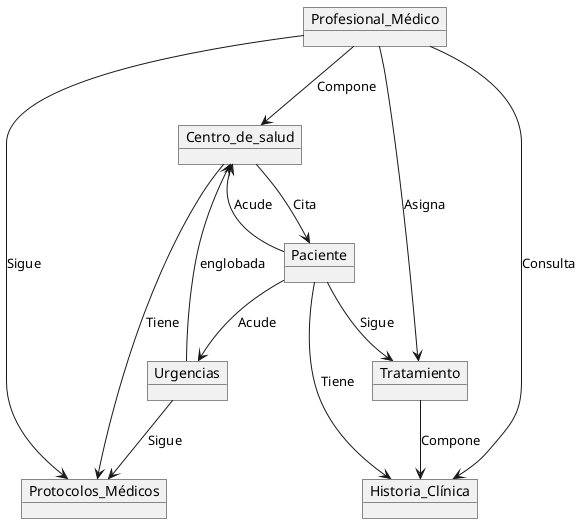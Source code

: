 @startuml

object Profesional_Médico

object Protocolos_Médicos

object Centro_de_salud

object Urgencias

object Paciente

object Historia_Clínica

object Tratamiento

Centro_de_salud --> Paciente: "Cita"

Paciente --> Centro_de_salud: "Acude"

Paciente --> Historia_Clínica: "Tiene"

Profesional_Médico --> Historia_Clínica: "Consulta"

Tratamiento --> Historia_Clínica: "Compone"

Profesional_Médico --> Tratamiento: "Asigna"

Profesional_Médico --> Protocolos_Médicos: "Sigue"

Urgencias --> Centro_de_salud: "englobada"

Urgencias --> Protocolos_Médicos: "Sigue"

Centro_de_salud --> Protocolos_Médicos: "Tiene"

Profesional_Médico --> Centro_de_salud: "Compone"

Paciente --> Urgencias: "Acude"

Paciente --> Tratamiento: "Sigue"


@enduml
